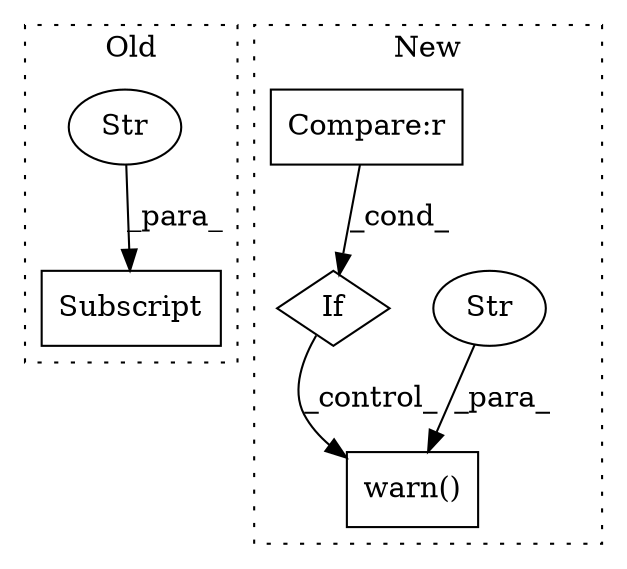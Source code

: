 digraph G {
subgraph cluster0 {
1 [label="Subscript" a="63" s="8472,0" l="15,0" shape="box"];
6 [label="Str" a="66" s="8481" l="5" shape="ellipse"];
label = "Old";
style="dotted";
}
subgraph cluster1 {
2 [label="warn()" a="75" s="9467,9677" l="31,1" shape="box"];
3 [label="Str" a="66" s="9498" l="179" shape="ellipse"];
4 [label="If" a="96" s="9424" l="3" shape="diamond"];
5 [label="Compare:r" a="40" s="9427" l="26" shape="box"];
label = "New";
style="dotted";
}
3 -> 2 [label="_para_"];
4 -> 2 [label="_control_"];
5 -> 4 [label="_cond_"];
6 -> 1 [label="_para_"];
}
